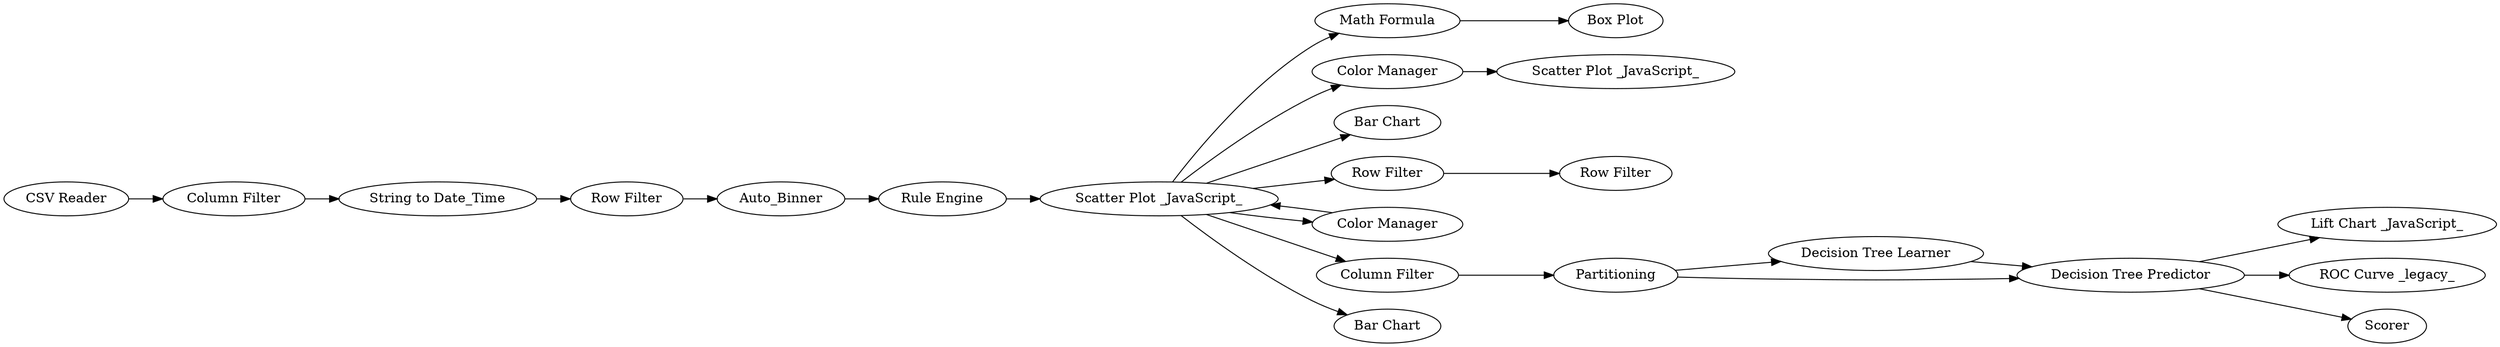 digraph {
	56 -> 71
	62 -> 65
	66 -> 65
	66 -> 62
	31 -> 30
	56 -> 34
	51 -> 46
	42 -> 55
	56 -> 52
	56 -> 57
	46 -> 47
	39 -> 56
	65 -> 67
	55 -> 39
	57 -> 56
	56 -> 70
	71 -> 32
	56 -> 33
	47 -> 42
	65 -> 69
	56 -> 31
	52 -> 53
	65 -> 68
	70 -> 66
	57 [label="Color Manager"]
	55 [label=Auto_Binner]
	32 [label="Box Plot"]
	39 [label="Rule Engine"]
	31 [label="Color Manager"]
	51 [label="CSV Reader"]
	56 [label="Scatter Plot _JavaScript_"]
	42 [label="Row Filter"]
	53 [label="Row Filter"]
	68 [label=Scorer]
	67 [label="Lift Chart _JavaScript_"]
	47 [label="String to Date_Time"]
	34 [label="Bar Chart"]
	62 [label="Decision Tree Learner"]
	70 [label="Column Filter"]
	66 [label=Partitioning]
	71 [label="Math Formula"]
	65 [label="Decision Tree Predictor"]
	69 [label="ROC Curve _legacy_"]
	46 [label="Column Filter"]
	52 [label="Row Filter"]
	33 [label="Bar Chart"]
	30 [label="Scatter Plot _JavaScript_"]
	rankdir=LR
}

